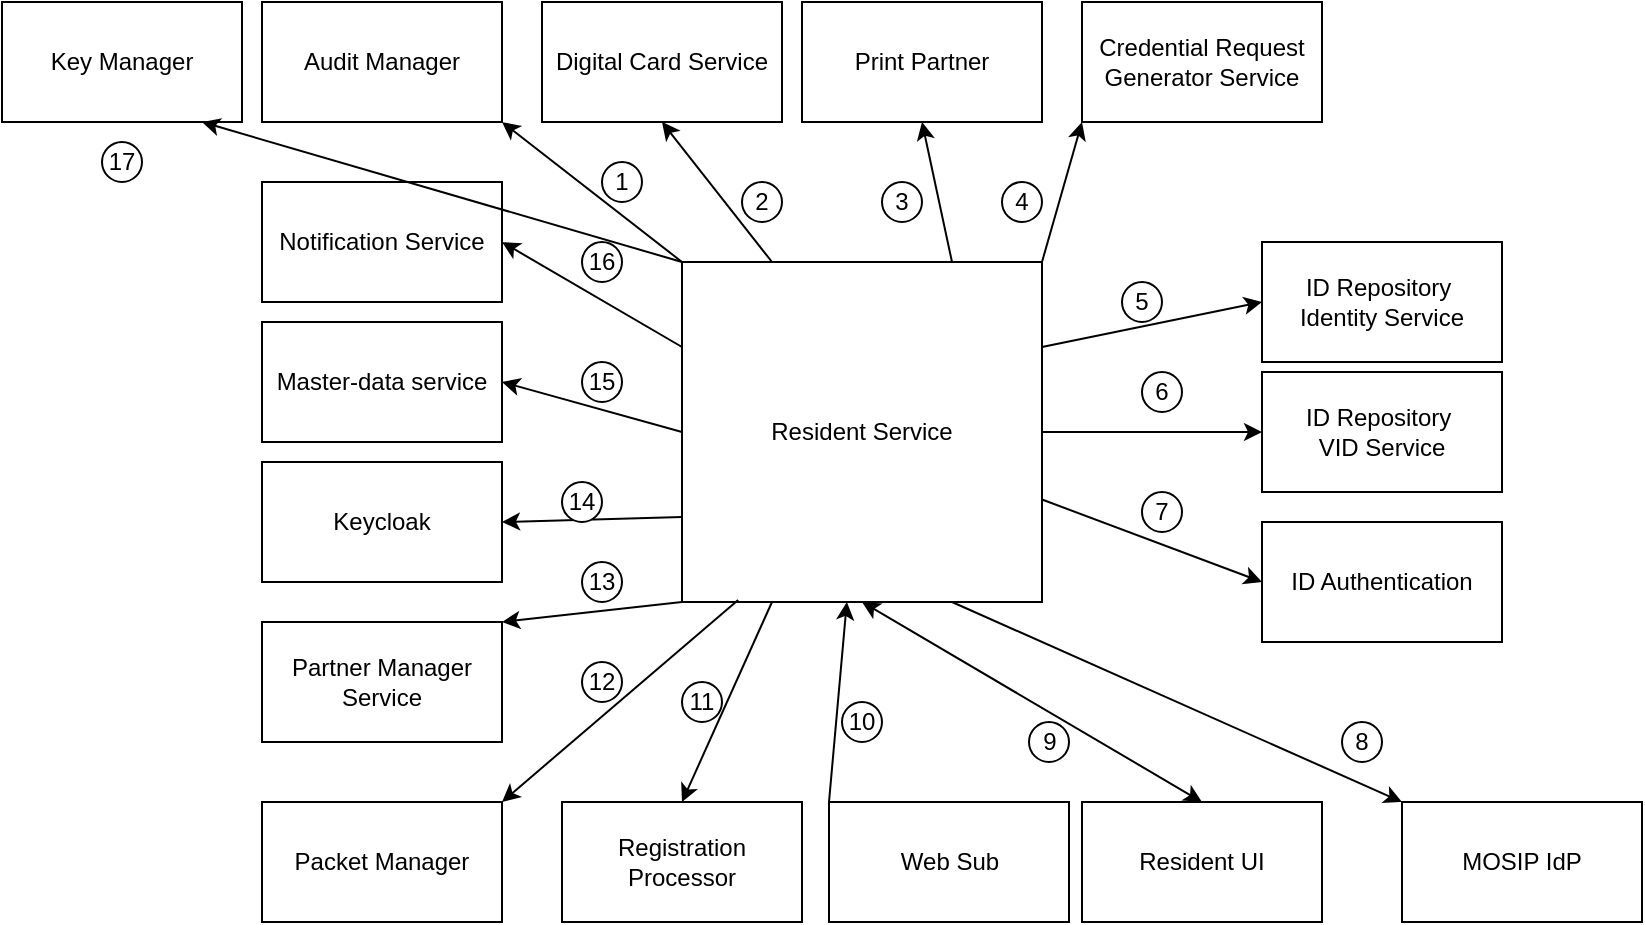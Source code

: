<mxfile version="13.0.3" type="device"><diagram id="IdtC_MJFx4cyMsjxO0qJ" name="Page-1"><mxGraphModel dx="1919" dy="494" grid="1" gridSize="10" guides="1" tooltips="1" connect="1" arrows="1" fold="1" page="1" pageScale="1" pageWidth="827" pageHeight="1169" math="0" shadow="0"><root><mxCell id="0"/><mxCell id="1" parent="0"/><mxCell id="8xct8dAksHGJy_eD07Iw-1" value="Resident Service" style="rounded=0;whiteSpace=wrap;html=1;" parent="1" vertex="1"><mxGeometry x="280" y="170" width="180" height="170" as="geometry"/></mxCell><mxCell id="8xct8dAksHGJy_eD07Iw-2" value="Resident UI" style="rounded=0;whiteSpace=wrap;html=1;" parent="1" vertex="1"><mxGeometry x="480" y="440" width="120" height="60" as="geometry"/></mxCell><mxCell id="8xct8dAksHGJy_eD07Iw-3" value="MOSIP IdP" style="rounded=0;whiteSpace=wrap;html=1;" parent="1" vertex="1"><mxGeometry x="640" y="440" width="120" height="60" as="geometry"/></mxCell><mxCell id="8xct8dAksHGJy_eD07Iw-4" value="ID Repository&amp;nbsp;&lt;br&gt;VID Service" style="rounded=0;whiteSpace=wrap;html=1;" parent="1" vertex="1"><mxGeometry x="570" y="225" width="120" height="60" as="geometry"/></mxCell><mxCell id="8xct8dAksHGJy_eD07Iw-5" value="ID Repository&amp;nbsp;&lt;br&gt;Identity Service" style="rounded=0;whiteSpace=wrap;html=1;" parent="1" vertex="1"><mxGeometry x="570" y="160" width="120" height="60" as="geometry"/></mxCell><mxCell id="8xct8dAksHGJy_eD07Iw-6" value="Credential Request Generator Service" style="rounded=0;whiteSpace=wrap;html=1;" parent="1" vertex="1"><mxGeometry x="480" y="40" width="120" height="60" as="geometry"/></mxCell><mxCell id="8xct8dAksHGJy_eD07Iw-7" value="Digital Card Service" style="rounded=0;whiteSpace=wrap;html=1;" parent="1" vertex="1"><mxGeometry x="210" y="40" width="120" height="60" as="geometry"/></mxCell><mxCell id="8xct8dAksHGJy_eD07Iw-8" value="Audit Manager" style="rounded=0;whiteSpace=wrap;html=1;" parent="1" vertex="1"><mxGeometry x="70" y="40" width="120" height="60" as="geometry"/></mxCell><mxCell id="8xct8dAksHGJy_eD07Iw-9" value="Notification Service" style="rounded=0;whiteSpace=wrap;html=1;" parent="1" vertex="1"><mxGeometry x="70" y="130" width="120" height="60" as="geometry"/></mxCell><mxCell id="8xct8dAksHGJy_eD07Iw-10" value="Master-data service" style="rounded=0;whiteSpace=wrap;html=1;" parent="1" vertex="1"><mxGeometry x="70" y="200" width="120" height="60" as="geometry"/></mxCell><mxCell id="8xct8dAksHGJy_eD07Iw-11" value="Partner Manager Service" style="rounded=0;whiteSpace=wrap;html=1;" parent="1" vertex="1"><mxGeometry x="70" y="350" width="120" height="60" as="geometry"/></mxCell><mxCell id="8xct8dAksHGJy_eD07Iw-12" value="" style="endArrow=classic;html=1;rounded=0;exitX=1;exitY=0.5;exitDx=0;exitDy=0;entryX=0;entryY=0.5;entryDx=0;entryDy=0;" parent="1" source="8xct8dAksHGJy_eD07Iw-1" target="8xct8dAksHGJy_eD07Iw-4" edge="1"><mxGeometry width="50" height="50" relative="1" as="geometry"><mxPoint x="380" y="260" as="sourcePoint"/><mxPoint x="430" y="210" as="targetPoint"/></mxGeometry></mxCell><mxCell id="8xct8dAksHGJy_eD07Iw-13" value="" style="endArrow=classic;startArrow=classic;html=1;rounded=0;entryX=0.5;entryY=1;entryDx=0;entryDy=0;exitX=0.5;exitY=0;exitDx=0;exitDy=0;" parent="1" source="8xct8dAksHGJy_eD07Iw-2" target="8xct8dAksHGJy_eD07Iw-1" edge="1"><mxGeometry width="50" height="50" relative="1" as="geometry"><mxPoint x="260" y="330" as="sourcePoint"/><mxPoint x="310" y="280" as="targetPoint"/></mxGeometry></mxCell><mxCell id="8xct8dAksHGJy_eD07Iw-14" value="" style="endArrow=classic;html=1;rounded=0;exitX=0.75;exitY=1;exitDx=0;exitDy=0;entryX=0;entryY=0;entryDx=0;entryDy=0;" parent="1" source="8xct8dAksHGJy_eD07Iw-1" target="8xct8dAksHGJy_eD07Iw-3" edge="1"><mxGeometry width="50" height="50" relative="1" as="geometry"><mxPoint x="270" y="180" as="sourcePoint"/><mxPoint x="320" y="130" as="targetPoint"/></mxGeometry></mxCell><mxCell id="8xct8dAksHGJy_eD07Iw-15" value="" style="endArrow=classic;html=1;rounded=0;exitX=0;exitY=0.5;exitDx=0;exitDy=0;entryX=1;entryY=0.5;entryDx=0;entryDy=0;" parent="1" source="8xct8dAksHGJy_eD07Iw-1" target="8xct8dAksHGJy_eD07Iw-10" edge="1"><mxGeometry width="50" height="50" relative="1" as="geometry"><mxPoint x="270" y="170" as="sourcePoint"/><mxPoint x="320" y="120" as="targetPoint"/></mxGeometry></mxCell><mxCell id="8xct8dAksHGJy_eD07Iw-17" value="Web Sub" style="rounded=0;whiteSpace=wrap;html=1;" parent="1" vertex="1"><mxGeometry x="353.5" y="440" width="120" height="60" as="geometry"/></mxCell><mxCell id="8xct8dAksHGJy_eD07Iw-18" value="" style="endArrow=classic;html=1;rounded=0;exitX=0;exitY=0;exitDx=0;exitDy=0;" parent="1" source="8xct8dAksHGJy_eD07Iw-17" target="8xct8dAksHGJy_eD07Iw-1" edge="1"><mxGeometry width="50" height="50" relative="1" as="geometry"><mxPoint x="360" y="330" as="sourcePoint"/><mxPoint x="410" y="280" as="targetPoint"/></mxGeometry></mxCell><mxCell id="8xct8dAksHGJy_eD07Iw-19" value="" style="endArrow=classic;html=1;rounded=0;entryX=1;entryY=0;entryDx=0;entryDy=0;exitX=0;exitY=1;exitDx=0;exitDy=0;" parent="1" source="8xct8dAksHGJy_eD07Iw-1" target="8xct8dAksHGJy_eD07Iw-11" edge="1"><mxGeometry width="50" height="50" relative="1" as="geometry"><mxPoint x="210" y="320" as="sourcePoint"/><mxPoint x="260" y="270" as="targetPoint"/></mxGeometry></mxCell><mxCell id="8xct8dAksHGJy_eD07Iw-20" value="" style="endArrow=classic;html=1;rounded=0;entryX=1;entryY=1;entryDx=0;entryDy=0;exitX=0;exitY=0;exitDx=0;exitDy=0;" parent="1" source="8xct8dAksHGJy_eD07Iw-1" target="8xct8dAksHGJy_eD07Iw-8" edge="1"><mxGeometry width="50" height="50" relative="1" as="geometry"><mxPoint x="312.5" y="260" as="sourcePoint"/><mxPoint x="200" y="350" as="targetPoint"/></mxGeometry></mxCell><mxCell id="8xct8dAksHGJy_eD07Iw-21" value="" style="endArrow=classic;html=1;rounded=0;exitX=0.25;exitY=0;exitDx=0;exitDy=0;entryX=0.5;entryY=1;entryDx=0;entryDy=0;" parent="1" source="8xct8dAksHGJy_eD07Iw-1" target="8xct8dAksHGJy_eD07Iw-7" edge="1"><mxGeometry width="50" height="50" relative="1" as="geometry"><mxPoint x="350" y="170" as="sourcePoint"/><mxPoint x="400" y="120" as="targetPoint"/></mxGeometry></mxCell><mxCell id="8xct8dAksHGJy_eD07Iw-22" value="" style="endArrow=classic;html=1;rounded=0;exitX=1;exitY=0;exitDx=0;exitDy=0;entryX=0;entryY=1;entryDx=0;entryDy=0;" parent="1" source="8xct8dAksHGJy_eD07Iw-1" target="8xct8dAksHGJy_eD07Iw-6" edge="1"><mxGeometry width="50" height="50" relative="1" as="geometry"><mxPoint x="320" y="200" as="sourcePoint"/><mxPoint x="280" y="110" as="targetPoint"/></mxGeometry></mxCell><mxCell id="8xct8dAksHGJy_eD07Iw-23" value="" style="endArrow=classic;html=1;rounded=0;entryX=0;entryY=0.5;entryDx=0;entryDy=0;exitX=1;exitY=0.25;exitDx=0;exitDy=0;" parent="1" source="8xct8dAksHGJy_eD07Iw-1" target="8xct8dAksHGJy_eD07Iw-5" edge="1"><mxGeometry width="50" height="50" relative="1" as="geometry"><mxPoint x="410" y="200" as="sourcePoint"/><mxPoint x="490" y="110" as="targetPoint"/></mxGeometry></mxCell><mxCell id="8xct8dAksHGJy_eD07Iw-24" value="Print Partner" style="rounded=0;whiteSpace=wrap;html=1;" parent="1" vertex="1"><mxGeometry x="340" y="40" width="120" height="60" as="geometry"/></mxCell><mxCell id="8xct8dAksHGJy_eD07Iw-25" value="" style="endArrow=classic;html=1;rounded=0;exitX=0.75;exitY=0;exitDx=0;exitDy=0;entryX=0.5;entryY=1;entryDx=0;entryDy=0;" parent="1" source="8xct8dAksHGJy_eD07Iw-1" target="8xct8dAksHGJy_eD07Iw-24" edge="1"><mxGeometry width="50" height="50" relative="1" as="geometry"><mxPoint x="410" y="200" as="sourcePoint"/><mxPoint x="490" y="110" as="targetPoint"/></mxGeometry></mxCell><mxCell id="8xct8dAksHGJy_eD07Iw-26" value="ID Authentication" style="rounded=0;whiteSpace=wrap;html=1;" parent="1" vertex="1"><mxGeometry x="570" y="300" width="120" height="60" as="geometry"/></mxCell><mxCell id="8xct8dAksHGJy_eD07Iw-28" value="" style="endArrow=classic;html=1;rounded=0;entryX=0;entryY=0.5;entryDx=0;entryDy=0;" parent="1" source="8xct8dAksHGJy_eD07Iw-1" target="8xct8dAksHGJy_eD07Iw-26" edge="1"><mxGeometry width="50" height="50" relative="1" as="geometry"><mxPoint x="420" y="290" as="sourcePoint"/><mxPoint x="470" y="240" as="targetPoint"/></mxGeometry></mxCell><mxCell id="8xct8dAksHGJy_eD07Iw-29" value="Keycloak" style="rounded=0;whiteSpace=wrap;html=1;" parent="1" vertex="1"><mxGeometry x="70" y="270" width="120" height="60" as="geometry"/></mxCell><mxCell id="8xct8dAksHGJy_eD07Iw-30" value="" style="endArrow=classic;html=1;rounded=0;entryX=1;entryY=0.5;entryDx=0;entryDy=0;exitX=0;exitY=0.75;exitDx=0;exitDy=0;" parent="1" source="8xct8dAksHGJy_eD07Iw-1" target="8xct8dAksHGJy_eD07Iw-29" edge="1"><mxGeometry width="50" height="50" relative="1" as="geometry"><mxPoint x="280" y="230" as="sourcePoint"/><mxPoint x="200" y="240" as="targetPoint"/></mxGeometry></mxCell><mxCell id="8xct8dAksHGJy_eD07Iw-31" value="Packet Manager" style="rounded=0;whiteSpace=wrap;html=1;" parent="1" vertex="1"><mxGeometry x="70" y="440" width="120" height="60" as="geometry"/></mxCell><mxCell id="8xct8dAksHGJy_eD07Iw-32" value="Registration Processor" style="rounded=0;whiteSpace=wrap;html=1;" parent="1" vertex="1"><mxGeometry x="220" y="440" width="120" height="60" as="geometry"/></mxCell><mxCell id="8xct8dAksHGJy_eD07Iw-33" value="" style="endArrow=classic;html=1;rounded=0;entryX=1;entryY=0;entryDx=0;entryDy=0;exitX=0.156;exitY=0.994;exitDx=0;exitDy=0;exitPerimeter=0;" parent="1" source="8xct8dAksHGJy_eD07Iw-1" target="8xct8dAksHGJy_eD07Iw-31" edge="1"><mxGeometry width="50" height="50" relative="1" as="geometry"><mxPoint x="290" y="260" as="sourcePoint"/><mxPoint x="200" y="350" as="targetPoint"/></mxGeometry></mxCell><mxCell id="8xct8dAksHGJy_eD07Iw-34" value="" style="endArrow=classic;html=1;rounded=0;entryX=0.5;entryY=0;entryDx=0;entryDy=0;exitX=0.25;exitY=1;exitDx=0;exitDy=0;" parent="1" source="8xct8dAksHGJy_eD07Iw-1" target="8xct8dAksHGJy_eD07Iw-32" edge="1"><mxGeometry width="50" height="50" relative="1" as="geometry"><mxPoint x="308.72" y="259.64" as="sourcePoint"/><mxPoint x="200" y="450" as="targetPoint"/></mxGeometry></mxCell><mxCell id="MJiMK6wVdFbHmo4bfG6_-1" value="7" style="ellipse;whiteSpace=wrap;html=1;aspect=fixed;" vertex="1" parent="1"><mxGeometry x="510" y="285" width="20" height="20" as="geometry"/></mxCell><mxCell id="MJiMK6wVdFbHmo4bfG6_-2" value="5" style="ellipse;whiteSpace=wrap;html=1;aspect=fixed;" vertex="1" parent="1"><mxGeometry x="500" y="180" width="20" height="20" as="geometry"/></mxCell><mxCell id="MJiMK6wVdFbHmo4bfG6_-3" value="4" style="ellipse;whiteSpace=wrap;html=1;aspect=fixed;" vertex="1" parent="1"><mxGeometry x="440" y="130" width="20" height="20" as="geometry"/></mxCell><mxCell id="MJiMK6wVdFbHmo4bfG6_-4" value="3" style="ellipse;whiteSpace=wrap;html=1;aspect=fixed;" vertex="1" parent="1"><mxGeometry x="380" y="130" width="20" height="20" as="geometry"/></mxCell><mxCell id="MJiMK6wVdFbHmo4bfG6_-5" value="2" style="ellipse;whiteSpace=wrap;html=1;aspect=fixed;" vertex="1" parent="1"><mxGeometry x="310" y="130" width="20" height="20" as="geometry"/></mxCell><mxCell id="MJiMK6wVdFbHmo4bfG6_-6" value="1" style="ellipse;whiteSpace=wrap;html=1;aspect=fixed;" vertex="1" parent="1"><mxGeometry x="240" y="120" width="20" height="20" as="geometry"/></mxCell><mxCell id="MJiMK6wVdFbHmo4bfG6_-8" value="15" style="ellipse;whiteSpace=wrap;html=1;aspect=fixed;" vertex="1" parent="1"><mxGeometry x="230" y="220" width="20" height="20" as="geometry"/></mxCell><mxCell id="MJiMK6wVdFbHmo4bfG6_-9" value="14" style="ellipse;whiteSpace=wrap;html=1;aspect=fixed;" vertex="1" parent="1"><mxGeometry x="220" y="280" width="20" height="20" as="geometry"/></mxCell><mxCell id="MJiMK6wVdFbHmo4bfG6_-10" value="13" style="ellipse;whiteSpace=wrap;html=1;aspect=fixed;" vertex="1" parent="1"><mxGeometry x="230" y="320" width="20" height="20" as="geometry"/></mxCell><mxCell id="MJiMK6wVdFbHmo4bfG6_-11" value="12" style="ellipse;whiteSpace=wrap;html=1;aspect=fixed;" vertex="1" parent="1"><mxGeometry x="230" y="370" width="20" height="20" as="geometry"/></mxCell><mxCell id="MJiMK6wVdFbHmo4bfG6_-12" value="11" style="ellipse;whiteSpace=wrap;html=1;aspect=fixed;" vertex="1" parent="1"><mxGeometry x="280" y="380" width="20" height="20" as="geometry"/></mxCell><mxCell id="MJiMK6wVdFbHmo4bfG6_-13" value="10" style="ellipse;whiteSpace=wrap;html=1;aspect=fixed;" vertex="1" parent="1"><mxGeometry x="360" y="390" width="20" height="20" as="geometry"/></mxCell><mxCell id="MJiMK6wVdFbHmo4bfG6_-14" value="9" style="ellipse;whiteSpace=wrap;html=1;aspect=fixed;" vertex="1" parent="1"><mxGeometry x="453.5" y="400" width="20" height="20" as="geometry"/></mxCell><mxCell id="MJiMK6wVdFbHmo4bfG6_-15" value="8" style="ellipse;whiteSpace=wrap;html=1;aspect=fixed;" vertex="1" parent="1"><mxGeometry x="610" y="400" width="20" height="20" as="geometry"/></mxCell><mxCell id="MJiMK6wVdFbHmo4bfG6_-18" value="" style="endArrow=classic;html=1;rounded=0;exitX=0;exitY=0.25;exitDx=0;exitDy=0;entryX=1;entryY=0.5;entryDx=0;entryDy=0;" edge="1" parent="1" source="8xct8dAksHGJy_eD07Iw-1" target="8xct8dAksHGJy_eD07Iw-9"><mxGeometry width="50" height="50" relative="1" as="geometry"><mxPoint x="280" y="212.5" as="sourcePoint"/><mxPoint x="250" y="180" as="targetPoint"/></mxGeometry></mxCell><mxCell id="MJiMK6wVdFbHmo4bfG6_-24" value="6" style="ellipse;whiteSpace=wrap;html=1;aspect=fixed;" vertex="1" parent="1"><mxGeometry x="510" y="225" width="20" height="20" as="geometry"/></mxCell><mxCell id="MJiMK6wVdFbHmo4bfG6_-25" value="16" style="ellipse;whiteSpace=wrap;html=1;aspect=fixed;" vertex="1" parent="1"><mxGeometry x="230" y="160" width="20" height="20" as="geometry"/></mxCell><mxCell id="MJiMK6wVdFbHmo4bfG6_-29" value="Key Manager" style="rounded=0;whiteSpace=wrap;html=1;" vertex="1" parent="1"><mxGeometry x="-60" y="40" width="120" height="60" as="geometry"/></mxCell><mxCell id="MJiMK6wVdFbHmo4bfG6_-34" value="" style="endArrow=classic;html=1;exitX=0;exitY=0;exitDx=0;exitDy=0;entryX=0.833;entryY=1;entryDx=0;entryDy=0;entryPerimeter=0;" edge="1" parent="1" source="8xct8dAksHGJy_eD07Iw-1" target="MJiMK6wVdFbHmo4bfG6_-29"><mxGeometry width="50" height="50" relative="1" as="geometry"><mxPoint x="400" y="260" as="sourcePoint"/><mxPoint x="450" y="210" as="targetPoint"/></mxGeometry></mxCell><mxCell id="MJiMK6wVdFbHmo4bfG6_-35" value="17" style="ellipse;whiteSpace=wrap;html=1;aspect=fixed;" vertex="1" parent="1"><mxGeometry x="-10" y="110" width="20" height="20" as="geometry"/></mxCell></root></mxGraphModel></diagram></mxfile>